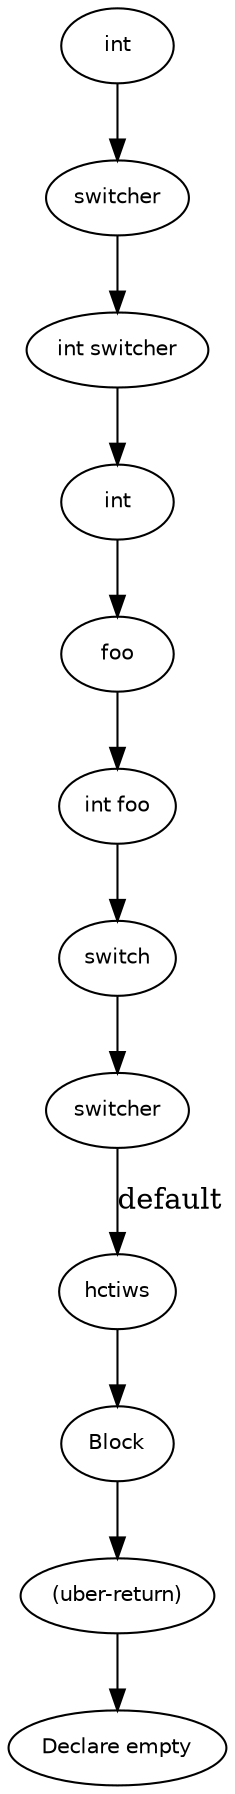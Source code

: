 digraph empty {
  9 [
    label = hctiws,
    fontname = Helvetica,
    fontsize = 10
  ];
  8 [
    label = foo,
    fontname = Helvetica,
    fontsize = 10
  ];
  7 [
    label = int,
    fontname = Helvetica,
    fontsize = 10
  ];
  6 [
    label = "int foo",
    fontname = Helvetica,
    fontsize = 10
  ];
  5 [
    label = switcher,
    fontname = Helvetica,
    fontsize = 10
  ];
  4 [
    label = int,
    fontname = Helvetica,
    fontsize = 10
  ];
  12 [
    label = Block,
    fontname = Helvetica,
    fontsize = 10
  ];
  3 [
    label = "int switcher",
    fontname = Helvetica,
    fontsize = 10
  ];
  2 [
    label = "(uber-return)",
    fontname = Helvetica,
    fontsize = 10
  ];
  11 [
    label = switcher,
    fontname = Helvetica,
    fontsize = 10
  ];
  10 [
    label = switch,
    fontname = Helvetica,
    fontsize = 10
  ];
  0 [
    label = "Declare empty",
    fontname = Helvetica,
    fontsize = 10
  ];
  6 -> 10 [
    label = ""
  ];
  3 -> 7 [
    label = ""
  ];
  2 -> 0 [
    label = ""
  ];
  4 -> 5 [
    label = ""
  ];
  11 -> 9 [
    label = default
  ];
  5 -> 3 [
    label = ""
  ];
  8 -> 6 [
    label = ""
  ];
  12 -> 2 [
    label = ""
  ];
  10 -> 11 [
    label = ""
  ];
  7 -> 8 [
    label = ""
  ];
  9 -> 12 [
    label = ""
  ];
}
